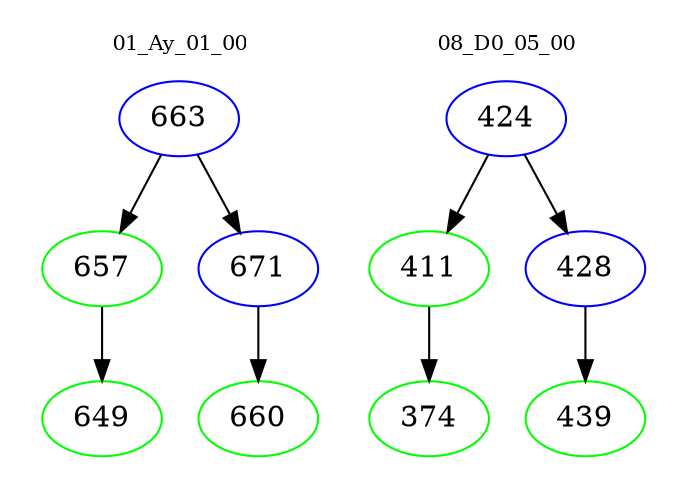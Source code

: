 digraph{
subgraph cluster_0 {
color = white
label = "01_Ay_01_00";
fontsize=10;
T0_663 [label="663", color="blue"]
T0_663 -> T0_657 [color="black"]
T0_657 [label="657", color="green"]
T0_657 -> T0_649 [color="black"]
T0_649 [label="649", color="green"]
T0_663 -> T0_671 [color="black"]
T0_671 [label="671", color="blue"]
T0_671 -> T0_660 [color="black"]
T0_660 [label="660", color="green"]
}
subgraph cluster_1 {
color = white
label = "08_D0_05_00";
fontsize=10;
T1_424 [label="424", color="blue"]
T1_424 -> T1_411 [color="black"]
T1_411 [label="411", color="green"]
T1_411 -> T1_374 [color="black"]
T1_374 [label="374", color="green"]
T1_424 -> T1_428 [color="black"]
T1_428 [label="428", color="blue"]
T1_428 -> T1_439 [color="black"]
T1_439 [label="439", color="green"]
}
}
